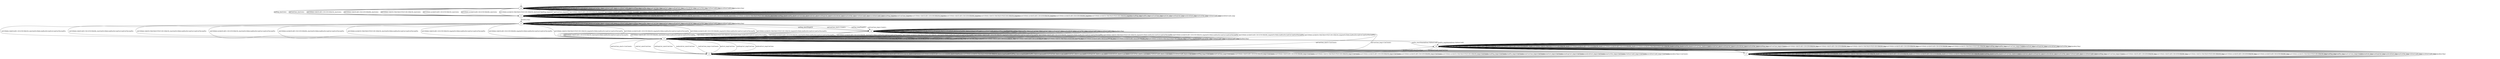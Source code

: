 digraph "aioModels/aio-BWRCA-CS-1/learnedModel" {
s0 [label=s0];
s1 [label=s1];
s2 [label=s2];
s3 [label=s3];
s4 [label=s4];
s5 [label=s5];
s6 [label=s6];
s7 [label=s7];
s0 -> s1  [label="initPing_short/retry "];
s0 -> s1  [label="initConClose_short/retry "];
s0 -> s1  [label="initCltHello-vldACK:AES-128-GCM-SHA256_short/retry "];
s0 -> s1  [label="initCltHello-vldACK:AES-256-GCM-SHA384_short/retry "];
s0 -> s1  [label="initCltHello-vldACK:CHACHA20-POLY1305-SHA256_short/retry "];
s0 -> s1  [label="initCltHello-invldACK:AES-128-GCM-SHA256_short/retry "];
s0 -> s1  [label="initCltHello-invldACK:AES-256-GCM-SHA384_short/retry "];
s0 -> s1  [label="initCltHello-invldACK:CHACHA20-POLY1305-SHA256_short/retry "];
s0 -> s0  [label="hndPing_short/ "];
s0 -> s0  [label="hndFin_short/ "];
s0 -> s0  [label="hndConClose_short/ "];
s0 -> s0  [label="hndCert_short/ "];
s0 -> s0  [label="hndEmpCert_short/ "];
s0 -> s0  [label="hndInvldCert_short/ "];
s0 -> s0  [label="hndCertVer_short/ "];
s0 -> s0  [label="VldNewConID_short/ "];
s0 -> s0  [label="InvldNewConID_short/ "];
s0 -> s1  [label="initPing_long/retry "];
s0 -> s1  [label="initConClose_long/retry "];
s0 -> s1  [label="initCltHello-vldACK:AES-128-GCM-SHA256_long/retry "];
s0 -> s1  [label="initCltHello-vldACK:AES-256-GCM-SHA384_long/retry "];
s0 -> s1  [label="initCltHello-vldACK:CHACHA20-POLY1305-SHA256_long/retry "];
s0 -> s1  [label="initCltHello-invldACK:AES-128-GCM-SHA256_long/retry "];
s0 -> s1  [label="initCltHello-invldACK:AES-256-GCM-SHA384_long/retry "];
s0 -> s1  [label="initCltHello-invldACK:CHACHA20-POLY1305-SHA256_long/retry "];
s0 -> s0  [label="hndPing_long/ "];
s0 -> s0  [label="hndFin_long/ "];
s0 -> s0  [label="hndConClose_long/ "];
s0 -> s0  [label="hndCert_long/ "];
s0 -> s0  [label="hndEmpCert_long/ "];
s0 -> s0  [label="hndInvldCert_long/ "];
s0 -> s0  [label="hndCertVer_long/ "];
s0 -> s0  [label="VldNewConID_long/ "];
s0 -> s0  [label="InvldNewConID_long/ "];
s0 -> s0  [label="[IncRetryTkn]/ "];
s1 -> s1  [label="initPing_short/retry "];
s1 -> s1  [label="initConClose_short/retry "];
s1 -> s1  [label="initCltHello-vldACK:AES-128-GCM-SHA256_short/retry "];
s1 -> s1  [label="initCltHello-vldACK:AES-256-GCM-SHA384_short/retry "];
s1 -> s1  [label="initCltHello-vldACK:CHACHA20-POLY1305-SHA256_short/retry "];
s1 -> s1  [label="initCltHello-invldACK:AES-128-GCM-SHA256_short/retry "];
s1 -> s1  [label="initCltHello-invldACK:AES-256-GCM-SHA384_short/retry "];
s1 -> s1  [label="initCltHello-invldACK:CHACHA20-POLY1305-SHA256_short/retry "];
s1 -> s1  [label="hndPing_short/ "];
s1 -> s1  [label="hndFin_short/ "];
s1 -> s1  [label="hndConClose_short/ "];
s1 -> s1  [label="hndCert_short/ "];
s1 -> s1  [label="hndEmpCert_short/ "];
s1 -> s1  [label="hndInvldCert_short/ "];
s1 -> s1  [label="hndCertVer_short/ "];
s1 -> s1  [label="VldNewConID_short/ "];
s1 -> s1  [label="InvldNewConID_short/ "];
s1 -> s1  [label="initPing_long/retry "];
s1 -> s1  [label="initConClose_long/retry "];
s1 -> s1  [label="initCltHello-vldACK:AES-128-GCM-SHA256_long/retry "];
s1 -> s1  [label="initCltHello-vldACK:AES-256-GCM-SHA384_long/retry "];
s1 -> s1  [label="initCltHello-vldACK:CHACHA20-POLY1305-SHA256_long/retry "];
s1 -> s1  [label="initCltHello-invldACK:AES-128-GCM-SHA256_long/retry "];
s1 -> s1  [label="initCltHello-invldACK:AES-256-GCM-SHA384_long/retry "];
s1 -> s1  [label="initCltHello-invldACK:CHACHA20-POLY1305-SHA256_long/retry "];
s1 -> s1  [label="hndPing_long/ "];
s1 -> s1  [label="hndFin_long/ "];
s1 -> s1  [label="hndConClose_long/ "];
s1 -> s1  [label="hndCert_long/ "];
s1 -> s1  [label="hndEmpCert_long/ "];
s1 -> s1  [label="hndInvldCert_long/ "];
s1 -> s1  [label="hndCertVer_long/ "];
s1 -> s1  [label="VldNewConID_long/ "];
s1 -> s1  [label="InvldNewConID_long/ "];
s1 -> s2  [label="[IncRetryTkn]/ "];
s2 -> s4  [label="initPing_short/PingACK "];
s2 -> s4  [label="initConClose_short/<ConAct> "];
s2 -> s3  [label="initCltHello-vldACK:AES-128-GCM-SHA256_short/initSvrHello,hndEncExt,hndCert,hndCertVer,hndFin "];
s2 -> s3  [label="initCltHello-vldACK:AES-256-GCM-SHA384_short/initSvrHello,hndEncExt,hndCert,hndCertVer,hndFin "];
s2 -> s3  [label="initCltHello-vldACK:CHACHA20-POLY1305-SHA256_short/initSvrHello,hndEncExt,hndCert,hndCertVer,hndFin "];
s2 -> s3  [label="initCltHello-invldACK:AES-128-GCM-SHA256_short/initSvrHello,hndEncExt,hndCert,hndCertVer,hndFin "];
s2 -> s3  [label="initCltHello-invldACK:AES-256-GCM-SHA384_short/initSvrHello,hndEncExt,hndCert,hndCertVer,hndFin "];
s2 -> s3  [label="initCltHello-invldACK:CHACHA20-POLY1305-SHA256_short/initSvrHello,hndEncExt,hndCert,hndCertVer,hndFin "];
s2 -> s2  [label="hndPing_short/ "];
s2 -> s2  [label="hndFin_short/ "];
s2 -> s2  [label="hndConClose_short/ "];
s2 -> s2  [label="hndCert_short/ "];
s2 -> s2  [label="hndEmpCert_short/ "];
s2 -> s2  [label="hndInvldCert_short/ "];
s2 -> s2  [label="hndCertVer_short/ "];
s2 -> s2  [label="VldNewConID_short/ "];
s2 -> s2  [label="InvldNewConID_short/ "];
s2 -> s4  [label="initPing_long/PingACK "];
s2 -> s4  [label="initConClose_long/<ConAct> "];
s2 -> s3  [label="initCltHello-vldACK:AES-128-GCM-SHA256_long/initSvrHello,hndEncExt,hndCert,hndCertVer,hndFin "];
s2 -> s3  [label="initCltHello-vldACK:AES-256-GCM-SHA384_long/initSvrHello,hndEncExt,hndCert,hndCertVer,hndFin "];
s2 -> s3  [label="initCltHello-vldACK:CHACHA20-POLY1305-SHA256_long/initSvrHello,hndEncExt,hndCert,hndCertVer,hndFin "];
s2 -> s3  [label="initCltHello-invldACK:AES-128-GCM-SHA256_long/initSvrHello,hndEncExt,hndCert,hndCertVer,hndFin "];
s2 -> s3  [label="initCltHello-invldACK:AES-256-GCM-SHA384_long/initSvrHello,hndEncExt,hndCert,hndCertVer,hndFin "];
s2 -> s3  [label="initCltHello-invldACK:CHACHA20-POLY1305-SHA256_long/initSvrHello,hndEncExt,hndCert,hndCertVer,hndFin "];
s2 -> s2  [label="hndPing_long/ "];
s2 -> s2  [label="hndFin_long/ "];
s2 -> s2  [label="hndConClose_long/ "];
s2 -> s2  [label="hndCert_long/ "];
s2 -> s2  [label="hndEmpCert_long/ "];
s2 -> s2  [label="hndInvldCert_long/ "];
s2 -> s2  [label="hndCertVer_long/ "];
s2 -> s2  [label="VldNewConID_long/ "];
s2 -> s2  [label="InvldNewConID_long/ "];
s2 -> s2  [label="[IncRetryTkn]/ "];
s3 -> s3  [label="initPing_short/ "];
s3 -> s3  [label="initConClose_short/<ConAct> "];
s3 -> s3  [label="initCltHello-vldACK:AES-128-GCM-SHA256_short/ "];
s3 -> s3  [label="initCltHello-vldACK:AES-256-GCM-SHA384_short/ "];
s3 -> s3  [label="initCltHello-vldACK:CHACHA20-POLY1305-SHA256_short/ "];
s3 -> s3  [label="initCltHello-invldACK:AES-128-GCM-SHA256_short/ "];
s3 -> s3  [label="initCltHello-invldACK:AES-256-GCM-SHA384_short/ "];
s3 -> s3  [label="initCltHello-invldACK:CHACHA20-POLY1305-SHA256_short/ "];
s3 -> s3  [label="hndPing_short/PingACK "];
s3 -> s6  [label="hndFin_short/HndshkDone,VldNewConID "];
s3 -> s5  [label="hndConClose_short/<ConClosed> "];
s3 -> s5  [label="hndCert_short/ConClose "];
s3 -> s5  [label="hndEmpCert_short/ConClose "];
s3 -> s5  [label="hndInvldCert_short/ConClose "];
s3 -> s3  [label="hndCertVer_short/ "];
s3 -> s3  [label="VldNewConID_short/ "];
s3 -> s3  [label="InvldNewConID_short/ "];
s3 -> s3  [label="initPing_long/ "];
s3 -> s3  [label="initConClose_long/<ConAct> "];
s3 -> s3  [label="initCltHello-vldACK:AES-128-GCM-SHA256_long/ "];
s3 -> s3  [label="initCltHello-vldACK:AES-256-GCM-SHA384_long/ "];
s3 -> s3  [label="initCltHello-vldACK:CHACHA20-POLY1305-SHA256_long/ "];
s3 -> s3  [label="initCltHello-invldACK:AES-128-GCM-SHA256_long/ "];
s3 -> s3  [label="initCltHello-invldACK:AES-256-GCM-SHA384_long/ "];
s3 -> s3  [label="initCltHello-invldACK:CHACHA20-POLY1305-SHA256_long/ "];
s3 -> s3  [label="hndPing_long/PingACK "];
s3 -> s6  [label="hndFin_long/HndshkDone,VldNewConID "];
s3 -> s5  [label="hndConClose_long/<ConClosed> "];
s3 -> s5  [label="hndCert_long/ConClose "];
s3 -> s5  [label="hndEmpCert_long/ConClose "];
s3 -> s5  [label="hndInvldCert_long/ConClose "];
s3 -> s3  [label="hndCertVer_long/ "];
s3 -> s3  [label="VldNewConID_long/ "];
s3 -> s3  [label="InvldNewConID_long/ "];
s3 -> s3  [label="[IncRetryTkn]/ "];
s4 -> s4  [label="initPing_short/PingACK "];
s4 -> s5  [label="initConClose_short/<ConClosed> "];
s4 -> s3  [label="initCltHello-vldACK:AES-128-GCM-SHA256_short/initSvrHello,hndEncExt,hndCert,hndCertVer,hndFin "];
s4 -> s3  [label="initCltHello-vldACK:AES-256-GCM-SHA384_short/initSvrHello,hndEncExt,hndCert,hndCertVer,hndFin "];
s4 -> s3  [label="initCltHello-vldACK:CHACHA20-POLY1305-SHA256_short/initSvrHello,hndEncExt,hndCert,hndCertVer,hndFin "];
s4 -> s3  [label="initCltHello-invldACK:AES-128-GCM-SHA256_short/initSvrHello,hndEncExt,hndCert,hndCertVer,hndFin "];
s4 -> s3  [label="initCltHello-invldACK:AES-256-GCM-SHA384_short/initSvrHello,hndEncExt,hndCert,hndCertVer,hndFin "];
s4 -> s3  [label="initCltHello-invldACK:CHACHA20-POLY1305-SHA256_short/initSvrHello,hndEncExt,hndCert,hndCertVer,hndFin "];
s4 -> s4  [label="hndPing_short/ "];
s4 -> s4  [label="hndFin_short/ "];
s4 -> s4  [label="hndConClose_short/ "];
s4 -> s4  [label="hndCert_short/ "];
s4 -> s4  [label="hndEmpCert_short/ "];
s4 -> s4  [label="hndInvldCert_short/ "];
s4 -> s4  [label="hndCertVer_short/ "];
s4 -> s4  [label="VldNewConID_short/ "];
s4 -> s4  [label="InvldNewConID_short/ "];
s4 -> s4  [label="initPing_long/PingACK "];
s4 -> s5  [label="initConClose_long/<ConClosed> "];
s4 -> s3  [label="initCltHello-vldACK:AES-128-GCM-SHA256_long/initSvrHello,hndEncExt,hndCert,hndCertVer,hndFin "];
s4 -> s3  [label="initCltHello-vldACK:AES-256-GCM-SHA384_long/initSvrHello,hndEncExt,hndCert,hndCertVer,hndFin "];
s4 -> s3  [label="initCltHello-vldACK:CHACHA20-POLY1305-SHA256_long/initSvrHello,hndEncExt,hndCert,hndCertVer,hndFin "];
s4 -> s3  [label="initCltHello-invldACK:AES-128-GCM-SHA256_long/initSvrHello,hndEncExt,hndCert,hndCertVer,hndFin "];
s4 -> s3  [label="initCltHello-invldACK:AES-256-GCM-SHA384_long/initSvrHello,hndEncExt,hndCert,hndCertVer,hndFin "];
s4 -> s3  [label="initCltHello-invldACK:CHACHA20-POLY1305-SHA256_long/initSvrHello,hndEncExt,hndCert,hndCertVer,hndFin "];
s4 -> s4  [label="hndPing_long/ "];
s4 -> s4  [label="hndFin_long/ "];
s4 -> s4  [label="hndConClose_long/ "];
s4 -> s4  [label="hndCert_long/ "];
s4 -> s4  [label="hndEmpCert_long/ "];
s4 -> s4  [label="hndInvldCert_long/ "];
s4 -> s4  [label="hndCertVer_long/ "];
s4 -> s4  [label="VldNewConID_long/ "];
s4 -> s4  [label="InvldNewConID_long/ "];
s4 -> s4  [label="[IncRetryTkn]/ "];
s5 -> s5  [label="initPing_short/<ConClosed> "];
s5 -> s5  [label="initConClose_short/<ConClosed> "];
s5 -> s5  [label="initCltHello-vldACK:AES-128-GCM-SHA256_short/<ConClosed> "];
s5 -> s5  [label="initCltHello-vldACK:AES-256-GCM-SHA384_short/<ConClosed> "];
s5 -> s5  [label="initCltHello-vldACK:CHACHA20-POLY1305-SHA256_short/<ConClosed> "];
s5 -> s5  [label="initCltHello-invldACK:AES-128-GCM-SHA256_short/<ConClosed> "];
s5 -> s5  [label="initCltHello-invldACK:AES-256-GCM-SHA384_short/<ConClosed> "];
s5 -> s5  [label="initCltHello-invldACK:CHACHA20-POLY1305-SHA256_short/<ConClosed> "];
s5 -> s5  [label="hndPing_short/<ConClosed> "];
s5 -> s5  [label="hndFin_short/<ConClosed> "];
s5 -> s5  [label="hndConClose_short/<ConClosed> "];
s5 -> s5  [label="hndCert_short/<ConClosed> "];
s5 -> s5  [label="hndEmpCert_short/<ConClosed> "];
s5 -> s5  [label="hndInvldCert_short/<ConClosed> "];
s5 -> s5  [label="hndCertVer_short/<ConClosed> "];
s5 -> s5  [label="VldNewConID_short/<ConClosed> "];
s5 -> s5  [label="InvldNewConID_short/<ConClosed> "];
s5 -> s5  [label="initPing_long/<ConClosed> "];
s5 -> s5  [label="initConClose_long/<ConClosed> "];
s5 -> s5  [label="initCltHello-vldACK:AES-128-GCM-SHA256_long/<ConClosed> "];
s5 -> s5  [label="initCltHello-vldACK:AES-256-GCM-SHA384_long/<ConClosed> "];
s5 -> s5  [label="initCltHello-vldACK:CHACHA20-POLY1305-SHA256_long/<ConClosed> "];
s5 -> s5  [label="initCltHello-invldACK:AES-128-GCM-SHA256_long/<ConClosed> "];
s5 -> s5  [label="initCltHello-invldACK:AES-256-GCM-SHA384_long/<ConClosed> "];
s5 -> s5  [label="initCltHello-invldACK:CHACHA20-POLY1305-SHA256_long/<ConClosed> "];
s5 -> s5  [label="hndPing_long/<ConClosed> "];
s5 -> s5  [label="hndFin_long/<ConClosed> "];
s5 -> s5  [label="hndConClose_long/<ConClosed> "];
s5 -> s5  [label="hndCert_long/<ConClosed> "];
s5 -> s5  [label="hndEmpCert_long/<ConClosed> "];
s5 -> s5  [label="hndInvldCert_long/<ConClosed> "];
s5 -> s5  [label="hndCertVer_long/<ConClosed> "];
s5 -> s5  [label="VldNewConID_long/<ConClosed> "];
s5 -> s5  [label="InvldNewConID_long/<ConClosed> "];
s5 -> s5  [label="[IncRetryTkn]/<ConClosed> "];
s6 -> s6  [label="initPing_short/ "];
s6 -> s6  [label="initConClose_short/<ConAct> "];
s6 -> s6  [label="initCltHello-vldACK:AES-128-GCM-SHA256_short/ "];
s6 -> s6  [label="initCltHello-vldACK:AES-256-GCM-SHA384_short/ "];
s6 -> s6  [label="initCltHello-vldACK:CHACHA20-POLY1305-SHA256_short/ "];
s6 -> s6  [label="initCltHello-invldACK:AES-128-GCM-SHA256_short/ "];
s6 -> s6  [label="initCltHello-invldACK:AES-256-GCM-SHA384_short/ "];
s6 -> s6  [label="initCltHello-invldACK:CHACHA20-POLY1305-SHA256_short/ "];
s6 -> s6  [label="hndPing_short/ "];
s6 -> s6  [label="hndFin_short/ "];
s6 -> s6  [label="hndConClose_short/<ConAct> "];
s6 -> s6  [label="hndCert_short/ "];
s6 -> s6  [label="hndEmpCert_short/ "];
s6 -> s6  [label="hndInvldCert_short/ "];
s6 -> s6  [label="hndCertVer_short/ "];
s6 -> s7  [label="VldNewConID_short/ "];
s6 -> s5  [label="InvldNewConID_short/ConClose "];
s6 -> s6  [label="initPing_long/ "];
s6 -> s6  [label="initConClose_long/<ConAct> "];
s6 -> s6  [label="initCltHello-vldACK:AES-128-GCM-SHA256_long/ "];
s6 -> s6  [label="initCltHello-vldACK:AES-256-GCM-SHA384_long/ "];
s6 -> s6  [label="initCltHello-vldACK:CHACHA20-POLY1305-SHA256_long/ "];
s6 -> s6  [label="initCltHello-invldACK:AES-128-GCM-SHA256_long/ "];
s6 -> s6  [label="initCltHello-invldACK:AES-256-GCM-SHA384_long/ "];
s6 -> s6  [label="initCltHello-invldACK:CHACHA20-POLY1305-SHA256_long/ "];
s6 -> s6  [label="hndPing_long/ "];
s6 -> s6  [label="hndFin_long/ "];
s6 -> s6  [label="hndConClose_long/<ConAct> "];
s6 -> s6  [label="hndCert_long/ "];
s6 -> s6  [label="hndEmpCert_long/ "];
s6 -> s6  [label="hndInvldCert_long/ "];
s6 -> s6  [label="hndCertVer_long/ "];
s6 -> s7  [label="VldNewConID_long/ "];
s6 -> s5  [label="InvldNewConID_long/ConClose "];
s6 -> s6  [label="[IncRetryTkn]/ "];
s7 -> s7  [label="initPing_short/ "];
s7 -> s7  [label="initConClose_short/<ConAct> "];
s7 -> s7  [label="initCltHello-vldACK:AES-128-GCM-SHA256_short/ "];
s7 -> s7  [label="initCltHello-vldACK:AES-256-GCM-SHA384_short/ "];
s7 -> s7  [label="initCltHello-vldACK:CHACHA20-POLY1305-SHA256_short/ "];
s7 -> s7  [label="initCltHello-invldACK:AES-128-GCM-SHA256_short/ "];
s7 -> s7  [label="initCltHello-invldACK:AES-256-GCM-SHA384_short/ "];
s7 -> s7  [label="initCltHello-invldACK:CHACHA20-POLY1305-SHA256_short/ "];
s7 -> s7  [label="hndPing_short/ "];
s7 -> s7  [label="hndFin_short/ "];
s7 -> s7  [label="hndConClose_short/<ConAct> "];
s7 -> s7  [label="hndCert_short/ "];
s7 -> s7  [label="hndEmpCert_short/ "];
s7 -> s7  [label="hndInvldCert_short/ "];
s7 -> s7  [label="hndCertVer_short/ "];
s7 -> s7  [label="VldNewConID_short/ "];
s7 -> s7  [label="InvldNewConID_short/ "];
s7 -> s7  [label="initPing_long/ "];
s7 -> s7  [label="initConClose_long/<ConAct> "];
s7 -> s7  [label="initCltHello-vldACK:AES-128-GCM-SHA256_long/ "];
s7 -> s7  [label="initCltHello-vldACK:AES-256-GCM-SHA384_long/ "];
s7 -> s7  [label="initCltHello-vldACK:CHACHA20-POLY1305-SHA256_long/ "];
s7 -> s7  [label="initCltHello-invldACK:AES-128-GCM-SHA256_long/ "];
s7 -> s7  [label="initCltHello-invldACK:AES-256-GCM-SHA384_long/ "];
s7 -> s7  [label="initCltHello-invldACK:CHACHA20-POLY1305-SHA256_long/ "];
s7 -> s7  [label="hndPing_long/ "];
s7 -> s7  [label="hndFin_long/ "];
s7 -> s7  [label="hndConClose_long/<ConAct> "];
s7 -> s7  [label="hndCert_long/ "];
s7 -> s7  [label="hndEmpCert_long/ "];
s7 -> s7  [label="hndInvldCert_long/ "];
s7 -> s7  [label="hndCertVer_long/ "];
s7 -> s7  [label="VldNewConID_long/ "];
s7 -> s7  [label="InvldNewConID_long/ "];
s7 -> s7  [label="[IncRetryTkn]/ "];
__start0 [label="", shape=none];
__start0 -> s0  [label=""];
}
